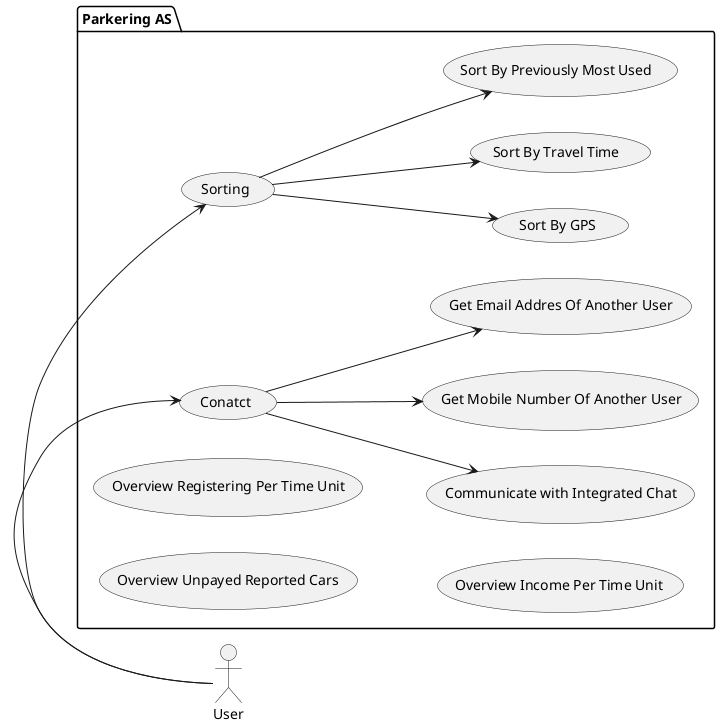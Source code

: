 @startuml
'overordnet grupper 11-12

left to right direction
:User: as usr
':Admin: as adm
package "Parkering AS" {
'overordnet
' usecase "Registering Of Account" as A1
' usecase "User Login" as A2
' usecase "User Setup" as A3
' usecase "Register Parking Slot" as A4
' usecase "Order Parking Slot" as A5
' usecase "Administer Self" as A6
' usecase "Register Unpayed" as A7
' usecase "Integrated Maps" as A8
' usecase "Parking owner" as A9
' usecase "Statistics" as A10
 usecase "Sorting" as A11
 usecase "Conatct" as A12
' usecase "Rapport" as A13
' usecase "Administer" as A14


'' underordnet
' 'A1 "Registering Of Account"
' usecase "Register an Email" as A1B1
' usecase "Register a Phone Number" as A1B2
' usecase "Sign in With Google" as A1B3
' usecase "Sign in With Apple" as A1B4
' 'A2 "User Login"
' usecase "Instant Login with tlf/email" as A2B1
' usecase "Login with 3-rd Party" as A2B2
' usecase "Restore Password" as A2B3
' 'A3 "User Setup"
' usecase "Register a Car with shield number" as A3B1
' usecase "Register a Credit/Debit Card" as A3B2
' usecase "Register a Vips Account" as A3B3
' 'A4 "Register Parking Slot"
' usecase "Register a Parking House" as A4B1
' usecase "Adjust Parking Slot Spacing" as A4B2
' usecase "Register a Single Parking Slot" as A4B3
' 'A5 "Order Parking Slot"
' usecase "List Available Parking Slots" as A5B1
' usecase "List Parking Slots Closer to Exit" as A5B2
' usecase "List Parking Slots Close to Me(GPS)" as A5B3
' usecase "Reserve Parking Slot" as A5B4
' usecase "Define Reserve Time" as A5B5
' usecase "Cancel Reservation" as A5B6
' usecase "Prolong Reservation" as A5B7
' 'A6 "Administer Own"
' usecase "List Reserved Slots" as A6B1
' usecase "Report Unknown Parked Car By Shield-N" as A6B2
' 'A7 "Register Unpayed"
' usecase "User Warning If Car Number Not Matching" as A7B1
' usecase "Register an Unknown User" as A7B2
' 'A8 "Integrated Maps"
' usecase "Get Aid of "Open Map" For Indoors" as A8B1
' usecase "Get Aid Of "Google Maps" For Location Search" as A8B2
' usecase "Get Aid of "Google Maps"  For Indoors Search" as A8B3
' usecase "Get Aid of "Open Map" Support For Location Search" as A8B4
' 'A9  "Parking owner"
' usecase "Overview Owned Slots" as A9B1
' usecase "Overview Usage Statistics" as A9B2
' A10 "Statistics"
 usecase "Overview Unpayed Reported Cars" as A10B1
 usecase "Overview Registering Per Time Unit" as A10B2
 usecase "Overview Income Per Time Unit" as A10B3
 'A11 "Sorting"
 usecase "Sort By GPS" as A11B1
 usecase "Sort By Travel Time " as A11B2
 usecase "Sort By Previously Most Used " as A11B3
 'A12 "Conatct"
 usecase "Communicate with Integrated Chat" as A12B1
 usecase "Get Mobile Number Of Another User" as A12B2
 usecase "Get Email Addres Of Another User" as A12B3
 'A13 "Rapport"
' usecase "Report Occupied Reserved Slot" as A13B1
' usecase "Report Non-Responding Parking-Owner " as A13B2
' usecase "Report Inappropriate Add Content" as A13B3
' usecase "Report Inappropriate Chat Content" as A13B4
 'A14 "Administrer"
' usecase "Remove Inappropriate Parking Registration" as A14B1
' usecase "Ban User Temporarily" as A14B2
' usecase "Remove User Permanently" as A14B3

}

''User - Entities
'usr -> A1
'usr -> A2
'usr -> A3
'usr -> A4
'usr -> A5
'usr -> A6
'usr -> A7
'usr -> A8
'usr -> A9
'usr -> A10
usr -> A11
usr -> A12
'usr -> A13

'adm -> A14

''ENtities - Enteties
'A1 --> A1B1
'A1 --> A1B2
'A1 --> A1B3
'A1 --> A1B4
'
'A2 --> A2B1
'A2 --> A2B2
'A2 --> A2B3
'
'A3 --> A3B1
'A3 --> A3B2
'A3 --> A3B3
'
'A4 --> A4B1
'A4 --> A4B2
'A4 --> A4B3
'
'A5 --> A5B1
'A5 --> A5B2
'A5 --> A5B3
'A5 --> A5B4
'A5 --> A5B5
'A5 --> A5B6
'A5 --> A5B7
'
'A6 --> A6B1
'A6 --> A6B2
'
'A7 --> A7B1
'A7 --> A7B2
'
'A8 --> A8B1
'A8 --> A8B2
'A8 --> A8B3
'A8 --> A8B4
'
'A9 --> A9B1
'A9 --> A9B2

'A10 --> A10B1
'A10 --> A10B2
'A10 --> A10B3

A11 --> A11B1
A11 --> A11B2
A11 --> A11B3

A12 --> A12B1
A12 --> A12B2
A12 --> A12B3

'A13 --> A13B1
'A13 --> A13B2
'A13 --> A13B3
'A13 --> A13B4

'A14 --> A14B1
'A14 --> A14B2
'A14 --> A14B3



@enduml